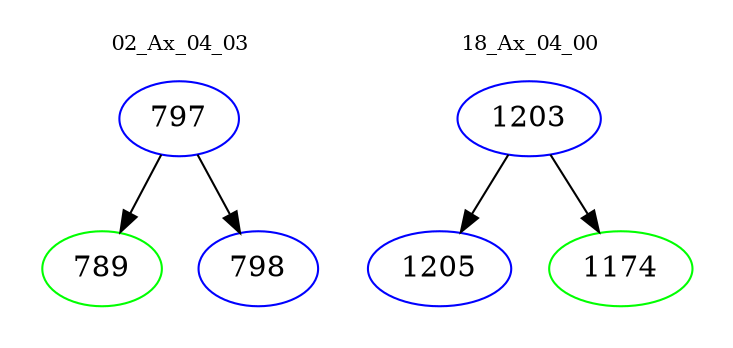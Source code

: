 digraph{
subgraph cluster_0 {
color = white
label = "02_Ax_04_03";
fontsize=10;
T0_797 [label="797", color="blue"]
T0_797 -> T0_789 [color="black"]
T0_789 [label="789", color="green"]
T0_797 -> T0_798 [color="black"]
T0_798 [label="798", color="blue"]
}
subgraph cluster_1 {
color = white
label = "18_Ax_04_00";
fontsize=10;
T1_1203 [label="1203", color="blue"]
T1_1203 -> T1_1205 [color="black"]
T1_1205 [label="1205", color="blue"]
T1_1203 -> T1_1174 [color="black"]
T1_1174 [label="1174", color="green"]
}
}
